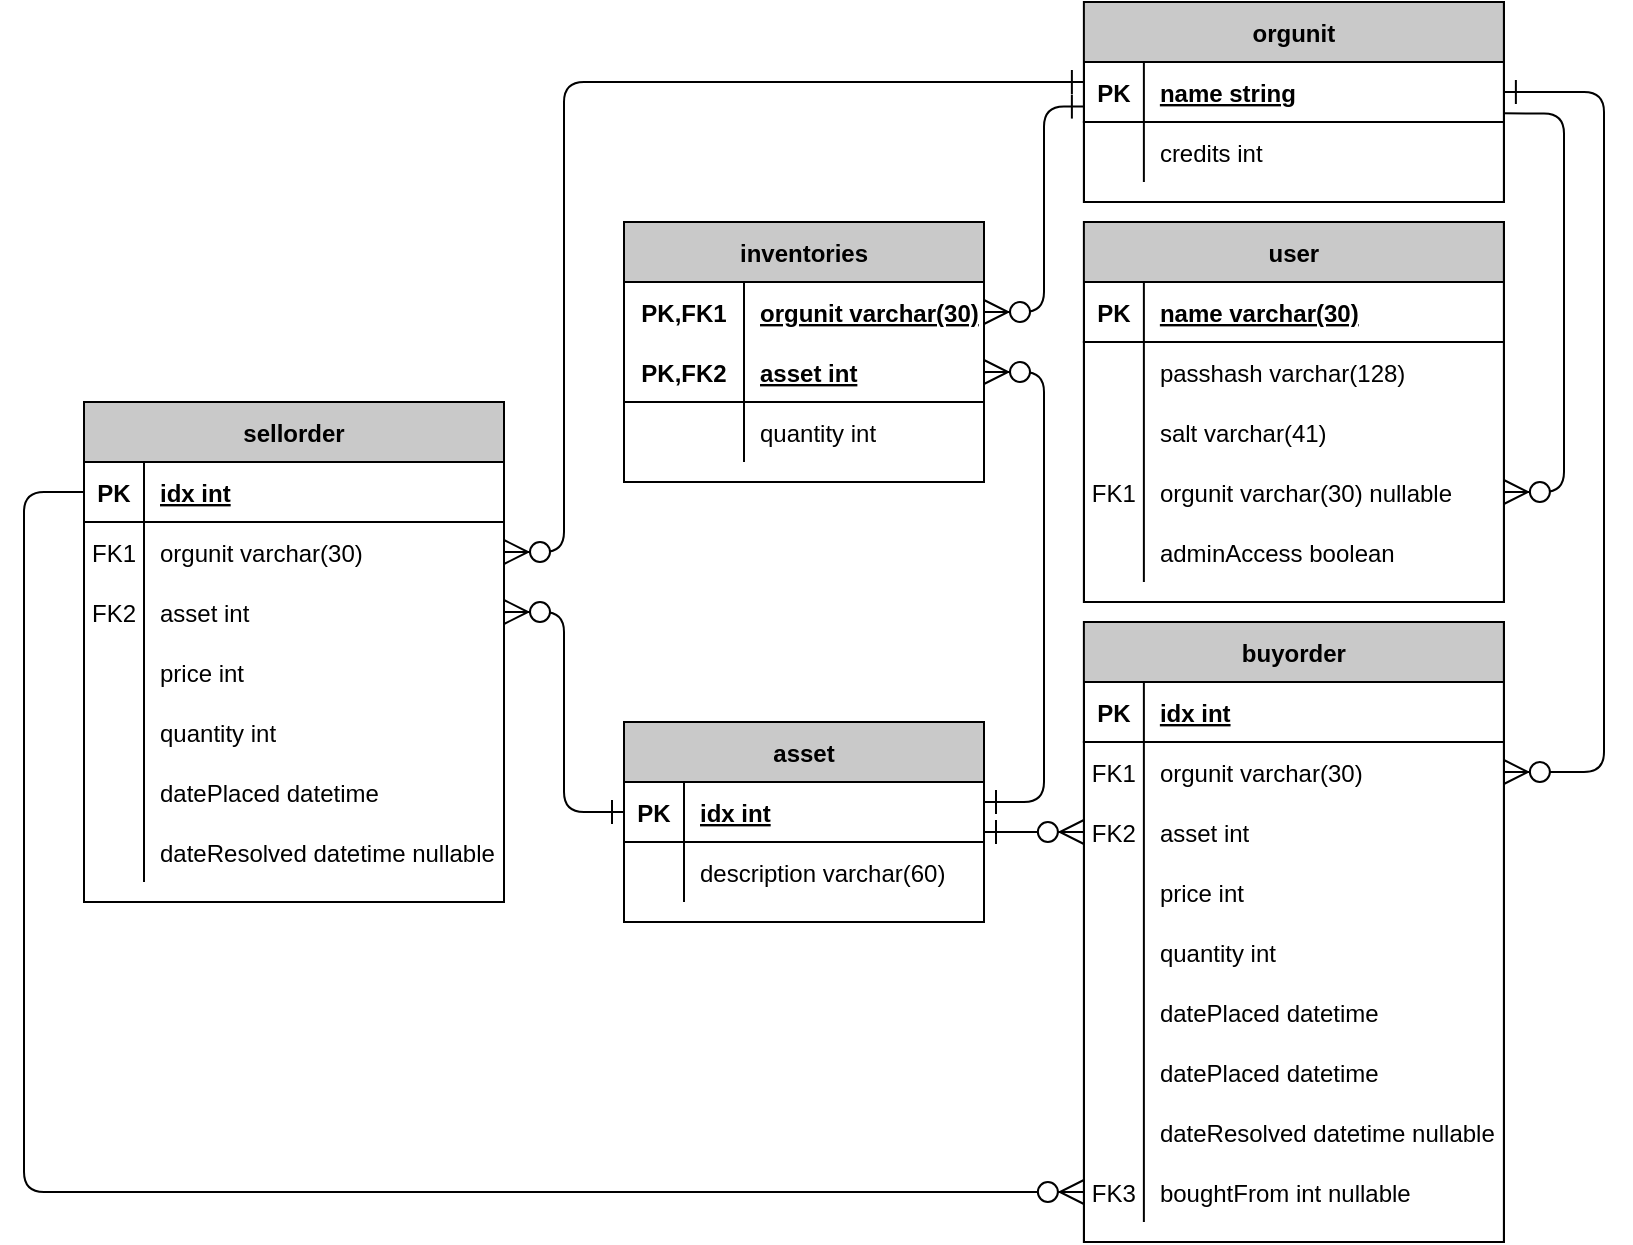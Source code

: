 <mxfile version="14.7.6" type="github">
  <diagram id="R2lEEEUBdFMjLlhIrx00" name="Page-1">
    <mxGraphModel dx="1756" dy="910" grid="1" gridSize="10" guides="0" tooltips="1" connect="1" arrows="1" fold="1" page="1" pageScale="1" pageWidth="850" pageHeight="1100" math="0" shadow="0" extFonts="Permanent Marker^https://fonts.googleapis.com/css?family=Permanent+Marker">
      <root>
        <mxCell id="0" />
        <mxCell id="1" parent="0" />
        <mxCell id="arFc_nf-JCFzIn4Djsm9-13" value="" style="rounded=0;whiteSpace=wrap;html=1;shadow=0;fillColor=#ffffff;gradientColor=none;" vertex="1" parent="1">
          <mxGeometry x="330" y="480" width="180" height="100" as="geometry" />
        </mxCell>
        <mxCell id="arFc_nf-JCFzIn4Djsm9-12" value="" style="rounded=0;whiteSpace=wrap;html=1;shadow=0;fillColor=#ffffff;gradientColor=none;" vertex="1" parent="1">
          <mxGeometry x="330" y="230" width="180" height="130" as="geometry" />
        </mxCell>
        <mxCell id="arFc_nf-JCFzIn4Djsm9-11" value="" style="rounded=0;whiteSpace=wrap;html=1;shadow=0;fillColor=#ffffff;gradientColor=none;" vertex="1" parent="1">
          <mxGeometry x="60" y="320" width="210" height="250" as="geometry" />
        </mxCell>
        <mxCell id="arFc_nf-JCFzIn4Djsm9-10" value="" style="rounded=0;whiteSpace=wrap;html=1;shadow=0;fillColor=#ffffff;gradientColor=none;" vertex="1" parent="1">
          <mxGeometry x="560" y="120" width="210" height="100" as="geometry" />
        </mxCell>
        <mxCell id="arFc_nf-JCFzIn4Djsm9-9" value="" style="rounded=0;whiteSpace=wrap;html=1;shadow=0;fillColor=#ffffff;gradientColor=none;" vertex="1" parent="1">
          <mxGeometry x="560" y="430" width="210" height="310" as="geometry" />
        </mxCell>
        <mxCell id="arFc_nf-JCFzIn4Djsm9-8" value="" style="rounded=0;whiteSpace=wrap;html=1;shadow=0;fillColor=#ffffff;gradientColor=none;" vertex="1" parent="1">
          <mxGeometry x="560" y="230" width="210" height="190" as="geometry" />
        </mxCell>
        <mxCell id="C-vyLk0tnHw3VtMMgP7b-2" value="orgunit" style="shape=table;startSize=30;container=1;collapsible=1;childLayout=tableLayout;fixedRows=1;rowLines=0;fontStyle=1;align=center;resizeLast=1;fillColor=#C9C9C9;" parent="1" vertex="1">
          <mxGeometry x="559.94" y="120" width="210" height="100" as="geometry" />
        </mxCell>
        <mxCell id="C-vyLk0tnHw3VtMMgP7b-3" value="" style="shape=partialRectangle;collapsible=0;dropTarget=0;pointerEvents=0;fillColor=none;points=[[0,0.5],[1,0.5]];portConstraint=eastwest;top=0;left=0;right=0;bottom=1;" parent="C-vyLk0tnHw3VtMMgP7b-2" vertex="1">
          <mxGeometry y="30" width="210" height="30" as="geometry" />
        </mxCell>
        <mxCell id="C-vyLk0tnHw3VtMMgP7b-4" value="PK" style="shape=partialRectangle;overflow=hidden;connectable=0;fillColor=none;top=0;left=0;bottom=0;right=0;fontStyle=1;" parent="C-vyLk0tnHw3VtMMgP7b-3" vertex="1">
          <mxGeometry width="30" height="30" as="geometry" />
        </mxCell>
        <mxCell id="C-vyLk0tnHw3VtMMgP7b-5" value="name string" style="shape=partialRectangle;overflow=hidden;connectable=0;fillColor=none;top=0;left=0;bottom=0;right=0;align=left;spacingLeft=6;fontStyle=5;" parent="C-vyLk0tnHw3VtMMgP7b-3" vertex="1">
          <mxGeometry x="30" width="180" height="30" as="geometry" />
        </mxCell>
        <mxCell id="C-vyLk0tnHw3VtMMgP7b-6" value="" style="shape=partialRectangle;collapsible=0;dropTarget=0;pointerEvents=0;fillColor=none;points=[[0,0.5],[1,0.5]];portConstraint=eastwest;top=0;left=0;right=0;bottom=0;" parent="C-vyLk0tnHw3VtMMgP7b-2" vertex="1">
          <mxGeometry y="60" width="210" height="30" as="geometry" />
        </mxCell>
        <mxCell id="C-vyLk0tnHw3VtMMgP7b-7" value="" style="shape=partialRectangle;overflow=hidden;connectable=0;fillColor=none;top=0;left=0;bottom=0;right=0;" parent="C-vyLk0tnHw3VtMMgP7b-6" vertex="1">
          <mxGeometry width="30" height="30" as="geometry" />
        </mxCell>
        <mxCell id="C-vyLk0tnHw3VtMMgP7b-8" value="credits int" style="shape=partialRectangle;overflow=hidden;connectable=0;fillColor=none;top=0;left=0;bottom=0;right=0;align=left;spacingLeft=6;" parent="C-vyLk0tnHw3VtMMgP7b-6" vertex="1">
          <mxGeometry x="30" width="180" height="30" as="geometry" />
        </mxCell>
        <mxCell id="C-vyLk0tnHw3VtMMgP7b-23" value="user" style="shape=table;startSize=30;container=1;collapsible=1;childLayout=tableLayout;fixedRows=1;rowLines=0;fontStyle=1;align=center;resizeLast=1;fillColor=#C9C9C9;shadow=0;" parent="1" vertex="1">
          <mxGeometry x="559.94" y="230" width="210" height="190" as="geometry">
            <mxRectangle x="559.94" y="235" width="60" height="30" as="alternateBounds" />
          </mxGeometry>
        </mxCell>
        <mxCell id="C-vyLk0tnHw3VtMMgP7b-24" value="" style="shape=partialRectangle;collapsible=0;dropTarget=0;pointerEvents=0;fillColor=none;points=[[0,0.5],[1,0.5]];portConstraint=eastwest;top=0;left=0;right=0;bottom=1;" parent="C-vyLk0tnHw3VtMMgP7b-23" vertex="1">
          <mxGeometry y="30" width="210" height="30" as="geometry" />
        </mxCell>
        <mxCell id="C-vyLk0tnHw3VtMMgP7b-25" value="PK" style="shape=partialRectangle;overflow=hidden;connectable=0;fillColor=none;top=0;left=0;bottom=0;right=0;fontStyle=1;" parent="C-vyLk0tnHw3VtMMgP7b-24" vertex="1">
          <mxGeometry width="30" height="30" as="geometry" />
        </mxCell>
        <mxCell id="C-vyLk0tnHw3VtMMgP7b-26" value="name varchar(30)" style="shape=partialRectangle;overflow=hidden;connectable=0;fillColor=none;top=0;left=0;bottom=0;right=0;align=left;spacingLeft=6;fontStyle=5;" parent="C-vyLk0tnHw3VtMMgP7b-24" vertex="1">
          <mxGeometry x="30" width="180" height="30" as="geometry" />
        </mxCell>
        <mxCell id="7wBaKA0t1imz_KIfF7MN-1" style="shape=partialRectangle;collapsible=0;dropTarget=0;pointerEvents=0;fillColor=none;points=[[0,0.5],[1,0.5]];portConstraint=eastwest;top=0;left=0;right=0;bottom=0;" parent="C-vyLk0tnHw3VtMMgP7b-23" vertex="1">
          <mxGeometry y="60" width="210" height="30" as="geometry" />
        </mxCell>
        <mxCell id="7wBaKA0t1imz_KIfF7MN-2" value="&#xa;&#xa;&lt;span style=&quot;color: rgb(0, 0, 0); font-family: helvetica; font-size: 12px; font-style: normal; font-weight: 400; letter-spacing: normal; text-align: left; text-indent: 0px; text-transform: none; word-spacing: 0px; background-color: rgb(248, 249, 250); display: inline; float: none;&quot;&gt;password_hash string NOT NULL&lt;/span&gt;&#xa;&#xa;" style="shape=partialRectangle;overflow=hidden;connectable=0;fillColor=none;top=0;left=0;bottom=0;right=0;" parent="7wBaKA0t1imz_KIfF7MN-1" vertex="1">
          <mxGeometry width="30" height="30" as="geometry" />
        </mxCell>
        <mxCell id="7wBaKA0t1imz_KIfF7MN-3" value="passhash varchar(128)" style="shape=partialRectangle;overflow=hidden;connectable=0;fillColor=none;top=0;left=0;bottom=0;right=0;align=left;spacingLeft=6;" parent="7wBaKA0t1imz_KIfF7MN-1" vertex="1">
          <mxGeometry x="30" width="180" height="30" as="geometry" />
        </mxCell>
        <mxCell id="DT6oVgaLZO0UKtUazpAL-1" style="shape=partialRectangle;collapsible=0;dropTarget=0;pointerEvents=0;fillColor=none;points=[[0,0.5],[1,0.5]];portConstraint=eastwest;top=0;left=0;right=0;bottom=0;" parent="C-vyLk0tnHw3VtMMgP7b-23" vertex="1">
          <mxGeometry y="90" width="210" height="30" as="geometry" />
        </mxCell>
        <mxCell id="DT6oVgaLZO0UKtUazpAL-2" style="shape=partialRectangle;overflow=hidden;connectable=0;fillColor=none;top=0;left=0;bottom=0;right=0;" parent="DT6oVgaLZO0UKtUazpAL-1" vertex="1">
          <mxGeometry width="30" height="30" as="geometry" />
        </mxCell>
        <mxCell id="DT6oVgaLZO0UKtUazpAL-3" value="salt varchar(41)" style="shape=partialRectangle;overflow=hidden;connectable=0;fillColor=none;top=0;left=0;bottom=0;right=0;align=left;spacingLeft=6;" parent="DT6oVgaLZO0UKtUazpAL-1" vertex="1">
          <mxGeometry x="30" width="180" height="30" as="geometry" />
        </mxCell>
        <mxCell id="C-vyLk0tnHw3VtMMgP7b-27" value="" style="shape=partialRectangle;collapsible=0;dropTarget=0;pointerEvents=0;fillColor=none;points=[[0,0.5],[1,0.5]];portConstraint=eastwest;top=0;left=0;right=0;bottom=0;" parent="C-vyLk0tnHw3VtMMgP7b-23" vertex="1">
          <mxGeometry y="120" width="210" height="30" as="geometry" />
        </mxCell>
        <mxCell id="C-vyLk0tnHw3VtMMgP7b-28" value="FK1" style="shape=partialRectangle;overflow=hidden;connectable=0;fillColor=none;top=0;left=0;bottom=0;right=0;" parent="C-vyLk0tnHw3VtMMgP7b-27" vertex="1">
          <mxGeometry width="30" height="30" as="geometry" />
        </mxCell>
        <mxCell id="C-vyLk0tnHw3VtMMgP7b-29" value="orgunit varchar(30) nullable" style="shape=partialRectangle;overflow=hidden;connectable=0;fillColor=none;top=0;left=0;bottom=0;right=0;align=left;spacingLeft=6;" parent="C-vyLk0tnHw3VtMMgP7b-27" vertex="1">
          <mxGeometry x="30" width="180" height="30" as="geometry" />
        </mxCell>
        <mxCell id="7wBaKA0t1imz_KIfF7MN-4" style="shape=partialRectangle;collapsible=0;dropTarget=0;pointerEvents=0;fillColor=none;points=[[0,0.5],[1,0.5]];portConstraint=eastwest;top=0;left=0;right=0;bottom=0;" parent="C-vyLk0tnHw3VtMMgP7b-23" vertex="1">
          <mxGeometry y="150" width="210" height="30" as="geometry" />
        </mxCell>
        <mxCell id="7wBaKA0t1imz_KIfF7MN-5" style="shape=partialRectangle;overflow=hidden;connectable=0;fillColor=none;top=0;left=0;bottom=0;right=0;" parent="7wBaKA0t1imz_KIfF7MN-4" vertex="1">
          <mxGeometry width="30" height="30" as="geometry" />
        </mxCell>
        <mxCell id="7wBaKA0t1imz_KIfF7MN-6" value="adminAccess boolean" style="shape=partialRectangle;overflow=hidden;connectable=0;fillColor=none;top=0;left=0;bottom=0;right=0;align=left;spacingLeft=6;" parent="7wBaKA0t1imz_KIfF7MN-4" vertex="1">
          <mxGeometry x="30" width="180" height="30" as="geometry" />
        </mxCell>
        <mxCell id="7wBaKA0t1imz_KIfF7MN-7" value="" style="edgeStyle=elbowEdgeStyle;fontSize=12;html=1;endArrow=ERzeroToMany;endFill=1;startArrow=ERone;startFill=0;rounded=1;bendable=1;exitX=0;exitY=0.743;exitDx=0;exitDy=0;exitPerimeter=0;endSize=10;startSize=10;" parent="1" source="C-vyLk0tnHw3VtMMgP7b-3" target="7wBaKA0t1imz_KIfF7MN-35" edge="1">
          <mxGeometry width="100" height="100" relative="1" as="geometry">
            <mxPoint x="379.94" y="320" as="sourcePoint" />
            <mxPoint x="489.94" y="135" as="targetPoint" />
            <Array as="points">
              <mxPoint x="540" y="200" />
              <mxPoint x="530" y="200" />
              <mxPoint x="540" y="145" />
              <mxPoint x="540" y="210" />
              <mxPoint x="539.94" y="230" />
              <mxPoint x="549.94" y="150" />
              <mxPoint x="529.94" y="145" />
              <mxPoint x="549.94" y="145" />
              <mxPoint x="539.94" y="150" />
              <mxPoint x="529.94" y="140" />
            </Array>
          </mxGeometry>
        </mxCell>
        <mxCell id="7wBaKA0t1imz_KIfF7MN-34" value="inventories" style="shape=table;startSize=30;container=1;collapsible=1;childLayout=tableLayout;fixedRows=1;rowLines=0;fontStyle=1;align=center;resizeLast=1;fillColor=#C9C9C9;" parent="1" vertex="1">
          <mxGeometry x="330" y="230" width="180" height="130" as="geometry" />
        </mxCell>
        <mxCell id="7wBaKA0t1imz_KIfF7MN-35" value="" style="shape=partialRectangle;collapsible=0;dropTarget=0;pointerEvents=0;fillColor=none;top=0;left=0;bottom=0;right=0;points=[[0,0.5],[1,0.5]];portConstraint=eastwest;" parent="7wBaKA0t1imz_KIfF7MN-34" vertex="1">
          <mxGeometry y="30" width="180" height="30" as="geometry" />
        </mxCell>
        <mxCell id="7wBaKA0t1imz_KIfF7MN-36" value="PK,FK1" style="shape=partialRectangle;connectable=0;fillColor=none;top=0;left=0;bottom=0;right=0;fontStyle=1;overflow=hidden;" parent="7wBaKA0t1imz_KIfF7MN-35" vertex="1">
          <mxGeometry width="60" height="30" as="geometry" />
        </mxCell>
        <mxCell id="7wBaKA0t1imz_KIfF7MN-37" value="orgunit varchar(30)" style="shape=partialRectangle;connectable=0;fillColor=none;top=0;left=0;bottom=0;right=0;align=left;spacingLeft=6;fontStyle=5;overflow=hidden;" parent="7wBaKA0t1imz_KIfF7MN-35" vertex="1">
          <mxGeometry x="60" width="120" height="30" as="geometry" />
        </mxCell>
        <mxCell id="7wBaKA0t1imz_KIfF7MN-38" value="" style="shape=partialRectangle;collapsible=0;dropTarget=0;pointerEvents=0;fillColor=none;top=0;left=0;bottom=1;right=0;points=[[0,0.5],[1,0.5]];portConstraint=eastwest;" parent="7wBaKA0t1imz_KIfF7MN-34" vertex="1">
          <mxGeometry y="60" width="180" height="30" as="geometry" />
        </mxCell>
        <mxCell id="7wBaKA0t1imz_KIfF7MN-39" value="PK,FK2" style="shape=partialRectangle;connectable=0;fillColor=none;top=0;left=0;bottom=0;right=0;fontStyle=1;overflow=hidden;" parent="7wBaKA0t1imz_KIfF7MN-38" vertex="1">
          <mxGeometry width="60" height="30" as="geometry" />
        </mxCell>
        <mxCell id="7wBaKA0t1imz_KIfF7MN-40" value="asset int" style="shape=partialRectangle;connectable=0;fillColor=none;top=0;left=0;bottom=0;right=0;align=left;spacingLeft=6;fontStyle=5;overflow=hidden;" parent="7wBaKA0t1imz_KIfF7MN-38" vertex="1">
          <mxGeometry x="60" width="120" height="30" as="geometry" />
        </mxCell>
        <mxCell id="7wBaKA0t1imz_KIfF7MN-41" value="" style="shape=partialRectangle;collapsible=0;dropTarget=0;pointerEvents=0;fillColor=none;top=0;left=0;bottom=0;right=0;points=[[0,0.5],[1,0.5]];portConstraint=eastwest;" parent="7wBaKA0t1imz_KIfF7MN-34" vertex="1">
          <mxGeometry y="90" width="180" height="30" as="geometry" />
        </mxCell>
        <mxCell id="7wBaKA0t1imz_KIfF7MN-42" value="" style="shape=partialRectangle;connectable=0;fillColor=none;top=0;left=0;bottom=0;right=0;editable=1;overflow=hidden;" parent="7wBaKA0t1imz_KIfF7MN-41" vertex="1">
          <mxGeometry width="60" height="30" as="geometry" />
        </mxCell>
        <mxCell id="7wBaKA0t1imz_KIfF7MN-43" value="quantity int" style="shape=partialRectangle;connectable=0;fillColor=none;top=0;left=0;bottom=0;right=0;align=left;spacingLeft=6;overflow=hidden;" parent="7wBaKA0t1imz_KIfF7MN-41" vertex="1">
          <mxGeometry x="60" width="120" height="30" as="geometry" />
        </mxCell>
        <mxCell id="7wBaKA0t1imz_KIfF7MN-47" value="" style="fontSize=12;html=1;endArrow=ERzeroToMany;startArrow=ERone;startFill=0;edgeStyle=orthogonalEdgeStyle;endSize=10;startSize=10;" parent="1" source="ApfHCndNbg4BAis-mP1H-9" target="7wBaKA0t1imz_KIfF7MN-38" edge="1">
          <mxGeometry width="100" height="100" relative="1" as="geometry">
            <mxPoint x="469.94" y="420" as="sourcePoint" />
            <mxPoint x="539.94" y="340" as="targetPoint" />
            <Array as="points">
              <mxPoint x="540" y="520" />
              <mxPoint x="540" y="305" />
            </Array>
          </mxGeometry>
        </mxCell>
        <mxCell id="7wBaKA0t1imz_KIfF7MN-48" value="" style="edgeStyle=orthogonalEdgeStyle;fontSize=12;html=1;endArrow=ERzeroToMany;startArrow=none;startFill=0;entryX=1;entryY=0.5;entryDx=0;entryDy=0;exitX=0.998;exitY=0.856;exitDx=0;exitDy=0;exitPerimeter=0;endSize=10;startSize=10;" parent="1" source="C-vyLk0tnHw3VtMMgP7b-3" target="C-vyLk0tnHw3VtMMgP7b-27" edge="1">
          <mxGeometry width="100" height="100" relative="1" as="geometry">
            <mxPoint x="639.94" y="180" as="sourcePoint" />
            <mxPoint x="789.94" y="280" as="targetPoint" />
            <Array as="points">
              <mxPoint x="800" y="176" />
              <mxPoint x="800" y="365" />
            </Array>
          </mxGeometry>
        </mxCell>
        <mxCell id="7wBaKA0t1imz_KIfF7MN-62" value="sellorder" style="shape=table;startSize=30;container=1;collapsible=1;childLayout=tableLayout;fixedRows=1;rowLines=0;fontStyle=1;align=center;resizeLast=1;fillColor=#C9C9C9;" parent="1" vertex="1">
          <mxGeometry x="60" y="320" width="210" height="250" as="geometry" />
        </mxCell>
        <mxCell id="7wBaKA0t1imz_KIfF7MN-63" value="" style="shape=partialRectangle;collapsible=0;dropTarget=0;pointerEvents=0;fillColor=none;top=0;left=0;bottom=1;right=0;points=[[0,0.5],[1,0.5]];portConstraint=eastwest;" parent="7wBaKA0t1imz_KIfF7MN-62" vertex="1">
          <mxGeometry y="30" width="210" height="30" as="geometry" />
        </mxCell>
        <mxCell id="7wBaKA0t1imz_KIfF7MN-64" value="PK" style="shape=partialRectangle;connectable=0;fillColor=none;top=0;left=0;bottom=0;right=0;fontStyle=1;overflow=hidden;" parent="7wBaKA0t1imz_KIfF7MN-63" vertex="1">
          <mxGeometry width="30" height="30" as="geometry" />
        </mxCell>
        <mxCell id="7wBaKA0t1imz_KIfF7MN-65" value="idx int" style="shape=partialRectangle;connectable=0;fillColor=none;top=0;left=0;bottom=0;right=0;align=left;spacingLeft=6;fontStyle=5;overflow=hidden;" parent="7wBaKA0t1imz_KIfF7MN-63" vertex="1">
          <mxGeometry x="30" width="180" height="30" as="geometry" />
        </mxCell>
        <mxCell id="7wBaKA0t1imz_KIfF7MN-66" value="" style="shape=partialRectangle;collapsible=0;dropTarget=0;pointerEvents=0;fillColor=none;top=0;left=0;bottom=0;right=0;points=[[0,0.5],[1,0.5]];portConstraint=eastwest;" parent="7wBaKA0t1imz_KIfF7MN-62" vertex="1">
          <mxGeometry y="60" width="210" height="30" as="geometry" />
        </mxCell>
        <mxCell id="7wBaKA0t1imz_KIfF7MN-67" value="FK1" style="shape=partialRectangle;connectable=0;fillColor=none;top=0;left=0;bottom=0;right=0;editable=1;overflow=hidden;" parent="7wBaKA0t1imz_KIfF7MN-66" vertex="1">
          <mxGeometry width="30" height="30" as="geometry" />
        </mxCell>
        <mxCell id="7wBaKA0t1imz_KIfF7MN-68" value="orgunit varchar(30)" style="shape=partialRectangle;connectable=0;fillColor=none;top=0;left=0;bottom=0;right=0;align=left;spacingLeft=6;overflow=hidden;" parent="7wBaKA0t1imz_KIfF7MN-66" vertex="1">
          <mxGeometry x="30" width="180" height="30" as="geometry" />
        </mxCell>
        <mxCell id="7wBaKA0t1imz_KIfF7MN-69" value="" style="shape=partialRectangle;collapsible=0;dropTarget=0;pointerEvents=0;fillColor=none;top=0;left=0;bottom=0;right=0;points=[[0,0.5],[1,0.5]];portConstraint=eastwest;" parent="7wBaKA0t1imz_KIfF7MN-62" vertex="1">
          <mxGeometry y="90" width="210" height="30" as="geometry" />
        </mxCell>
        <mxCell id="7wBaKA0t1imz_KIfF7MN-70" value="FK2" style="shape=partialRectangle;connectable=0;fillColor=none;top=0;left=0;bottom=0;right=0;editable=1;overflow=hidden;" parent="7wBaKA0t1imz_KIfF7MN-69" vertex="1">
          <mxGeometry width="30" height="30" as="geometry" />
        </mxCell>
        <mxCell id="7wBaKA0t1imz_KIfF7MN-71" value="asset int" style="shape=partialRectangle;connectable=0;fillColor=none;top=0;left=0;bottom=0;right=0;align=left;spacingLeft=6;overflow=hidden;" parent="7wBaKA0t1imz_KIfF7MN-69" vertex="1">
          <mxGeometry x="30" width="180" height="30" as="geometry" />
        </mxCell>
        <mxCell id="7wBaKA0t1imz_KIfF7MN-72" value="" style="shape=partialRectangle;collapsible=0;dropTarget=0;pointerEvents=0;fillColor=none;top=0;left=0;bottom=0;right=0;points=[[0,0.5],[1,0.5]];portConstraint=eastwest;" parent="7wBaKA0t1imz_KIfF7MN-62" vertex="1">
          <mxGeometry y="120" width="210" height="30" as="geometry" />
        </mxCell>
        <mxCell id="7wBaKA0t1imz_KIfF7MN-73" value="" style="shape=partialRectangle;connectable=0;fillColor=none;top=0;left=0;bottom=0;right=0;editable=1;overflow=hidden;" parent="7wBaKA0t1imz_KIfF7MN-72" vertex="1">
          <mxGeometry width="30" height="30" as="geometry" />
        </mxCell>
        <mxCell id="7wBaKA0t1imz_KIfF7MN-74" value="price int" style="shape=partialRectangle;connectable=0;fillColor=none;top=0;left=0;bottom=0;right=0;align=left;spacingLeft=6;overflow=hidden;" parent="7wBaKA0t1imz_KIfF7MN-72" vertex="1">
          <mxGeometry x="30" width="180" height="30" as="geometry" />
        </mxCell>
        <mxCell id="7wBaKA0t1imz_KIfF7MN-82" style="shape=partialRectangle;collapsible=0;dropTarget=0;pointerEvents=0;fillColor=none;top=0;left=0;bottom=0;right=0;points=[[0,0.5],[1,0.5]];portConstraint=eastwest;" parent="7wBaKA0t1imz_KIfF7MN-62" vertex="1">
          <mxGeometry y="150" width="210" height="30" as="geometry" />
        </mxCell>
        <mxCell id="7wBaKA0t1imz_KIfF7MN-83" style="shape=partialRectangle;connectable=0;fillColor=none;top=0;left=0;bottom=0;right=0;editable=1;overflow=hidden;" parent="7wBaKA0t1imz_KIfF7MN-82" vertex="1">
          <mxGeometry width="30" height="30" as="geometry" />
        </mxCell>
        <mxCell id="7wBaKA0t1imz_KIfF7MN-84" value="quantity int" style="shape=partialRectangle;connectable=0;fillColor=none;top=0;left=0;bottom=0;right=0;align=left;spacingLeft=6;overflow=hidden;" parent="7wBaKA0t1imz_KIfF7MN-82" vertex="1">
          <mxGeometry x="30" width="180" height="30" as="geometry" />
        </mxCell>
        <mxCell id="7wBaKA0t1imz_KIfF7MN-85" style="shape=partialRectangle;collapsible=0;dropTarget=0;pointerEvents=0;fillColor=none;top=0;left=0;bottom=0;right=0;points=[[0,0.5],[1,0.5]];portConstraint=eastwest;" parent="7wBaKA0t1imz_KIfF7MN-62" vertex="1">
          <mxGeometry y="180" width="210" height="30" as="geometry" />
        </mxCell>
        <mxCell id="7wBaKA0t1imz_KIfF7MN-86" style="shape=partialRectangle;connectable=0;fillColor=none;top=0;left=0;bottom=0;right=0;editable=1;overflow=hidden;" parent="7wBaKA0t1imz_KIfF7MN-85" vertex="1">
          <mxGeometry width="30" height="30" as="geometry" />
        </mxCell>
        <mxCell id="7wBaKA0t1imz_KIfF7MN-87" value="datePlaced datetime" style="shape=partialRectangle;connectable=0;fillColor=none;top=0;left=0;bottom=0;right=0;align=left;spacingLeft=6;overflow=hidden;" parent="7wBaKA0t1imz_KIfF7MN-85" vertex="1">
          <mxGeometry x="30" width="180" height="30" as="geometry" />
        </mxCell>
        <mxCell id="7wBaKA0t1imz_KIfF7MN-91" style="shape=partialRectangle;collapsible=0;dropTarget=0;pointerEvents=0;fillColor=none;top=0;left=0;bottom=0;right=0;points=[[0,0.5],[1,0.5]];portConstraint=eastwest;" parent="7wBaKA0t1imz_KIfF7MN-62" vertex="1">
          <mxGeometry y="210" width="210" height="30" as="geometry" />
        </mxCell>
        <mxCell id="7wBaKA0t1imz_KIfF7MN-92" style="shape=partialRectangle;connectable=0;fillColor=none;top=0;left=0;bottom=0;right=0;editable=1;overflow=hidden;" parent="7wBaKA0t1imz_KIfF7MN-91" vertex="1">
          <mxGeometry width="30" height="30" as="geometry" />
        </mxCell>
        <mxCell id="7wBaKA0t1imz_KIfF7MN-93" value="dateResolved datetime nullable" style="shape=partialRectangle;connectable=0;fillColor=none;top=0;left=0;bottom=0;right=0;align=left;spacingLeft=6;overflow=hidden;" parent="7wBaKA0t1imz_KIfF7MN-91" vertex="1">
          <mxGeometry x="30" width="180" height="30" as="geometry" />
        </mxCell>
        <mxCell id="7wBaKA0t1imz_KIfF7MN-75" value="" style="edgeStyle=orthogonalEdgeStyle;fontSize=12;html=1;endArrow=ERzeroToMany;endFill=1;startArrow=ERone;startFill=0;endSize=10;startSize=10;" parent="1" source="C-vyLk0tnHw3VtMMgP7b-3" target="7wBaKA0t1imz_KIfF7MN-66" edge="1">
          <mxGeometry width="100" height="100" relative="1" as="geometry">
            <mxPoint x="429.94" y="280" as="sourcePoint" />
            <mxPoint x="369.94" y="280" as="targetPoint" />
            <Array as="points">
              <mxPoint x="300" y="160" />
              <mxPoint x="300" y="395" />
            </Array>
          </mxGeometry>
        </mxCell>
        <mxCell id="7wBaKA0t1imz_KIfF7MN-77" value="" style="edgeStyle=orthogonalEdgeStyle;fontSize=12;html=1;endArrow=ERzeroToMany;startArrow=ERone;startFill=0;entryX=0;entryY=0.5;entryDx=0;entryDy=0;endSize=10;startSize=10;" parent="1" source="ApfHCndNbg4BAis-mP1H-9" target="7wBaKA0t1imz_KIfF7MN-102" edge="1">
          <mxGeometry width="100" height="100" relative="1" as="geometry">
            <mxPoint x="319.94" y="260" as="sourcePoint" />
            <mxPoint x="799.94" y="375" as="targetPoint" />
            <Array as="points">
              <mxPoint x="530" y="535" />
              <mxPoint x="530" y="535" />
            </Array>
          </mxGeometry>
        </mxCell>
        <mxCell id="7wBaKA0t1imz_KIfF7MN-78" value="" style="edgeStyle=orthogonalEdgeStyle;fontSize=12;html=1;endArrow=ERzeroToMany;endFill=1;startArrow=ERone;startFill=0;entryX=1;entryY=0.5;entryDx=0;entryDy=0;endSize=10;startSize=10;" parent="1" source="C-vyLk0tnHw3VtMMgP7b-3" target="7wBaKA0t1imz_KIfF7MN-99" edge="1">
          <mxGeometry width="100" height="100" relative="1" as="geometry">
            <mxPoint x="549.94" y="186" as="sourcePoint" />
            <mxPoint x="619.94" y="345" as="targetPoint" />
            <Array as="points">
              <mxPoint x="820" y="165" />
              <mxPoint x="820" y="505" />
            </Array>
          </mxGeometry>
        </mxCell>
        <mxCell id="7wBaKA0t1imz_KIfF7MN-95" value="buyorder" style="shape=table;startSize=30;container=1;collapsible=1;childLayout=tableLayout;fixedRows=1;rowLines=0;fontStyle=1;align=center;resizeLast=1;fillColor=#C9C9C9;" parent="1" vertex="1">
          <mxGeometry x="559.94" y="430" width="210" height="310" as="geometry" />
        </mxCell>
        <mxCell id="7wBaKA0t1imz_KIfF7MN-96" value="" style="shape=partialRectangle;collapsible=0;dropTarget=0;pointerEvents=0;fillColor=none;top=0;left=0;bottom=1;right=0;points=[[0,0.5],[1,0.5]];portConstraint=eastwest;" parent="7wBaKA0t1imz_KIfF7MN-95" vertex="1">
          <mxGeometry y="30" width="210" height="30" as="geometry" />
        </mxCell>
        <mxCell id="7wBaKA0t1imz_KIfF7MN-97" value="PK" style="shape=partialRectangle;connectable=0;fillColor=none;top=0;left=0;bottom=0;right=0;fontStyle=1;overflow=hidden;" parent="7wBaKA0t1imz_KIfF7MN-96" vertex="1">
          <mxGeometry width="30" height="30" as="geometry" />
        </mxCell>
        <mxCell id="7wBaKA0t1imz_KIfF7MN-98" value="idx int" style="shape=partialRectangle;connectable=0;fillColor=none;top=0;left=0;bottom=0;right=0;align=left;spacingLeft=6;fontStyle=5;overflow=hidden;" parent="7wBaKA0t1imz_KIfF7MN-96" vertex="1">
          <mxGeometry x="30" width="180" height="30" as="geometry" />
        </mxCell>
        <mxCell id="7wBaKA0t1imz_KIfF7MN-99" value="" style="shape=partialRectangle;collapsible=0;dropTarget=0;pointerEvents=0;fillColor=none;top=0;left=0;bottom=0;right=0;points=[[0,0.5],[1,0.5]];portConstraint=eastwest;" parent="7wBaKA0t1imz_KIfF7MN-95" vertex="1">
          <mxGeometry y="60" width="210" height="30" as="geometry" />
        </mxCell>
        <mxCell id="7wBaKA0t1imz_KIfF7MN-100" value="FK1" style="shape=partialRectangle;connectable=0;fillColor=none;top=0;left=0;bottom=0;right=0;editable=1;overflow=hidden;" parent="7wBaKA0t1imz_KIfF7MN-99" vertex="1">
          <mxGeometry width="30" height="30" as="geometry" />
        </mxCell>
        <mxCell id="7wBaKA0t1imz_KIfF7MN-101" value="orgunit varchar(30)" style="shape=partialRectangle;connectable=0;fillColor=none;top=0;left=0;bottom=0;right=0;align=left;spacingLeft=6;overflow=hidden;" parent="7wBaKA0t1imz_KIfF7MN-99" vertex="1">
          <mxGeometry x="30" width="180" height="30" as="geometry" />
        </mxCell>
        <mxCell id="7wBaKA0t1imz_KIfF7MN-102" value="" style="shape=partialRectangle;collapsible=0;dropTarget=0;pointerEvents=0;fillColor=none;top=0;left=0;bottom=0;right=0;points=[[0,0.5],[1,0.5]];portConstraint=eastwest;" parent="7wBaKA0t1imz_KIfF7MN-95" vertex="1">
          <mxGeometry y="90" width="210" height="30" as="geometry" />
        </mxCell>
        <mxCell id="7wBaKA0t1imz_KIfF7MN-103" value="FK2" style="shape=partialRectangle;connectable=0;fillColor=none;top=0;left=0;bottom=0;right=0;editable=1;overflow=hidden;" parent="7wBaKA0t1imz_KIfF7MN-102" vertex="1">
          <mxGeometry width="30" height="30" as="geometry" />
        </mxCell>
        <mxCell id="7wBaKA0t1imz_KIfF7MN-104" value="asset int " style="shape=partialRectangle;connectable=0;fillColor=none;top=0;left=0;bottom=0;right=0;align=left;spacingLeft=6;overflow=hidden;" parent="7wBaKA0t1imz_KIfF7MN-102" vertex="1">
          <mxGeometry x="30" width="180" height="30" as="geometry" />
        </mxCell>
        <mxCell id="7wBaKA0t1imz_KIfF7MN-105" value="" style="shape=partialRectangle;collapsible=0;dropTarget=0;pointerEvents=0;fillColor=none;top=0;left=0;bottom=0;right=0;points=[[0,0.5],[1,0.5]];portConstraint=eastwest;" parent="7wBaKA0t1imz_KIfF7MN-95" vertex="1">
          <mxGeometry y="120" width="210" height="30" as="geometry" />
        </mxCell>
        <mxCell id="7wBaKA0t1imz_KIfF7MN-106" value="" style="shape=partialRectangle;connectable=0;fillColor=none;top=0;left=0;bottom=0;right=0;editable=1;overflow=hidden;" parent="7wBaKA0t1imz_KIfF7MN-105" vertex="1">
          <mxGeometry width="30" height="30" as="geometry" />
        </mxCell>
        <mxCell id="7wBaKA0t1imz_KIfF7MN-107" value="price int" style="shape=partialRectangle;connectable=0;fillColor=none;top=0;left=0;bottom=0;right=0;align=left;spacingLeft=6;overflow=hidden;" parent="7wBaKA0t1imz_KIfF7MN-105" vertex="1">
          <mxGeometry x="30" width="180" height="30" as="geometry" />
        </mxCell>
        <mxCell id="7wBaKA0t1imz_KIfF7MN-108" style="shape=partialRectangle;collapsible=0;dropTarget=0;pointerEvents=0;fillColor=none;top=0;left=0;bottom=0;right=0;points=[[0,0.5],[1,0.5]];portConstraint=eastwest;" parent="7wBaKA0t1imz_KIfF7MN-95" vertex="1">
          <mxGeometry y="150" width="210" height="30" as="geometry" />
        </mxCell>
        <mxCell id="7wBaKA0t1imz_KIfF7MN-109" style="shape=partialRectangle;connectable=0;fillColor=none;top=0;left=0;bottom=0;right=0;editable=1;overflow=hidden;" parent="7wBaKA0t1imz_KIfF7MN-108" vertex="1">
          <mxGeometry width="30" height="30" as="geometry" />
        </mxCell>
        <mxCell id="7wBaKA0t1imz_KIfF7MN-110" value="quantity int" style="shape=partialRectangle;connectable=0;fillColor=none;top=0;left=0;bottom=0;right=0;align=left;spacingLeft=6;overflow=hidden;" parent="7wBaKA0t1imz_KIfF7MN-108" vertex="1">
          <mxGeometry x="30" width="180" height="30" as="geometry" />
        </mxCell>
        <mxCell id="7wBaKA0t1imz_KIfF7MN-111" style="shape=partialRectangle;collapsible=0;dropTarget=0;pointerEvents=0;fillColor=none;top=0;left=0;bottom=0;right=0;points=[[0,0.5],[1,0.5]];portConstraint=eastwest;" parent="7wBaKA0t1imz_KIfF7MN-95" vertex="1">
          <mxGeometry y="180" width="210" height="30" as="geometry" />
        </mxCell>
        <mxCell id="7wBaKA0t1imz_KIfF7MN-112" style="shape=partialRectangle;connectable=0;fillColor=none;top=0;left=0;bottom=0;right=0;editable=1;overflow=hidden;" parent="7wBaKA0t1imz_KIfF7MN-111" vertex="1">
          <mxGeometry width="30" height="30" as="geometry" />
        </mxCell>
        <mxCell id="7wBaKA0t1imz_KIfF7MN-113" value="datePlaced datetime" style="shape=partialRectangle;connectable=0;fillColor=none;top=0;left=0;bottom=0;right=0;align=left;spacingLeft=6;overflow=hidden;" parent="7wBaKA0t1imz_KIfF7MN-111" vertex="1">
          <mxGeometry x="30" width="180" height="30" as="geometry" />
        </mxCell>
        <mxCell id="arFc_nf-JCFzIn4Djsm9-5" style="shape=partialRectangle;collapsible=0;dropTarget=0;pointerEvents=0;fillColor=none;top=0;left=0;bottom=0;right=0;points=[[0,0.5],[1,0.5]];portConstraint=eastwest;" vertex="1" parent="7wBaKA0t1imz_KIfF7MN-95">
          <mxGeometry y="210" width="210" height="30" as="geometry" />
        </mxCell>
        <mxCell id="arFc_nf-JCFzIn4Djsm9-6" style="shape=partialRectangle;connectable=0;fillColor=none;top=0;left=0;bottom=0;right=0;editable=1;overflow=hidden;" vertex="1" parent="arFc_nf-JCFzIn4Djsm9-5">
          <mxGeometry width="30" height="30" as="geometry" />
        </mxCell>
        <mxCell id="arFc_nf-JCFzIn4Djsm9-7" value="datePlaced datetime" style="shape=partialRectangle;connectable=0;fillColor=none;top=0;left=0;bottom=0;right=0;align=left;spacingLeft=6;overflow=hidden;" vertex="1" parent="arFc_nf-JCFzIn4Djsm9-5">
          <mxGeometry x="30" width="180" height="30" as="geometry" />
        </mxCell>
        <mxCell id="7wBaKA0t1imz_KIfF7MN-114" style="shape=partialRectangle;collapsible=0;dropTarget=0;pointerEvents=0;fillColor=none;top=0;left=0;bottom=0;right=0;points=[[0,0.5],[1,0.5]];portConstraint=eastwest;" parent="7wBaKA0t1imz_KIfF7MN-95" vertex="1">
          <mxGeometry y="240" width="210" height="30" as="geometry" />
        </mxCell>
        <mxCell id="7wBaKA0t1imz_KIfF7MN-115" style="shape=partialRectangle;connectable=0;fillColor=none;top=0;left=0;bottom=0;right=0;editable=1;overflow=hidden;" parent="7wBaKA0t1imz_KIfF7MN-114" vertex="1">
          <mxGeometry width="30" height="30" as="geometry" />
        </mxCell>
        <mxCell id="7wBaKA0t1imz_KIfF7MN-116" value="dateResolved datetime nullable" style="shape=partialRectangle;connectable=0;fillColor=none;top=0;left=0;bottom=0;right=0;align=left;spacingLeft=6;overflow=hidden;" parent="7wBaKA0t1imz_KIfF7MN-114" vertex="1">
          <mxGeometry x="30" width="180" height="30" as="geometry" />
        </mxCell>
        <mxCell id="ApfHCndNbg4BAis-mP1H-21" style="shape=partialRectangle;collapsible=0;dropTarget=0;pointerEvents=0;fillColor=none;top=0;left=0;bottom=0;right=0;points=[[0,0.5],[1,0.5]];portConstraint=eastwest;" parent="7wBaKA0t1imz_KIfF7MN-95" vertex="1">
          <mxGeometry y="270" width="210" height="30" as="geometry" />
        </mxCell>
        <mxCell id="ApfHCndNbg4BAis-mP1H-22" value="FK3" style="shape=partialRectangle;connectable=0;fillColor=none;top=0;left=0;bottom=0;right=0;editable=1;overflow=hidden;" parent="ApfHCndNbg4BAis-mP1H-21" vertex="1">
          <mxGeometry width="30" height="30" as="geometry" />
        </mxCell>
        <mxCell id="ApfHCndNbg4BAis-mP1H-23" value="boughtFrom int nullable" style="shape=partialRectangle;connectable=0;fillColor=none;top=0;left=0;bottom=0;right=0;align=left;spacingLeft=6;overflow=hidden;" parent="ApfHCndNbg4BAis-mP1H-21" vertex="1">
          <mxGeometry x="30" width="180" height="30" as="geometry" />
        </mxCell>
        <mxCell id="ApfHCndNbg4BAis-mP1H-6" value="" style="edgeStyle=orthogonalEdgeStyle;fontSize=12;html=1;endArrow=ERzeroToMany;endFill=1;startArrow=ERone;startFill=0;endSize=10;startSize=10;" parent="1" source="ApfHCndNbg4BAis-mP1H-9" target="7wBaKA0t1imz_KIfF7MN-69" edge="1">
          <mxGeometry width="100" height="100" relative="1" as="geometry">
            <mxPoint x="339.94" y="405" as="sourcePoint" />
            <mxPoint x="39.94" y="420" as="targetPoint" />
            <Array as="points" />
          </mxGeometry>
        </mxCell>
        <mxCell id="ApfHCndNbg4BAis-mP1H-8" value="asset" style="shape=table;startSize=30;container=1;collapsible=1;childLayout=tableLayout;fixedRows=1;rowLines=0;fontStyle=1;align=center;resizeLast=1;fillColor=#C9C9C9;" parent="1" vertex="1">
          <mxGeometry x="330" y="480" width="180" height="100" as="geometry" />
        </mxCell>
        <mxCell id="ApfHCndNbg4BAis-mP1H-9" value="" style="shape=partialRectangle;collapsible=0;dropTarget=0;pointerEvents=0;fillColor=none;top=0;left=0;bottom=1;right=0;points=[[0,0.5],[1,0.5]];portConstraint=eastwest;" parent="ApfHCndNbg4BAis-mP1H-8" vertex="1">
          <mxGeometry y="30" width="180" height="30" as="geometry" />
        </mxCell>
        <mxCell id="ApfHCndNbg4BAis-mP1H-10" value="PK" style="shape=partialRectangle;connectable=0;fillColor=none;top=0;left=0;bottom=0;right=0;fontStyle=1;overflow=hidden;" parent="ApfHCndNbg4BAis-mP1H-9" vertex="1">
          <mxGeometry width="30" height="30" as="geometry" />
        </mxCell>
        <mxCell id="ApfHCndNbg4BAis-mP1H-11" value="idx int" style="shape=partialRectangle;connectable=0;fillColor=none;top=0;left=0;bottom=0;right=0;align=left;spacingLeft=6;fontStyle=5;overflow=hidden;" parent="ApfHCndNbg4BAis-mP1H-9" vertex="1">
          <mxGeometry x="30" width="150" height="30" as="geometry" />
        </mxCell>
        <mxCell id="ApfHCndNbg4BAis-mP1H-12" value="" style="shape=partialRectangle;collapsible=0;dropTarget=0;pointerEvents=0;fillColor=none;top=0;left=0;bottom=0;right=0;points=[[0,0.5],[1,0.5]];portConstraint=eastwest;" parent="ApfHCndNbg4BAis-mP1H-8" vertex="1">
          <mxGeometry y="60" width="180" height="30" as="geometry" />
        </mxCell>
        <mxCell id="ApfHCndNbg4BAis-mP1H-13" value="" style="shape=partialRectangle;connectable=0;fillColor=none;top=0;left=0;bottom=0;right=0;editable=1;overflow=hidden;" parent="ApfHCndNbg4BAis-mP1H-12" vertex="1">
          <mxGeometry width="30" height="30" as="geometry" />
        </mxCell>
        <mxCell id="ApfHCndNbg4BAis-mP1H-14" value="description varchar(60)" style="shape=partialRectangle;connectable=0;fillColor=none;top=0;left=0;bottom=0;right=0;align=left;spacingLeft=6;overflow=hidden;" parent="ApfHCndNbg4BAis-mP1H-12" vertex="1">
          <mxGeometry x="30" width="150" height="30" as="geometry" />
        </mxCell>
        <mxCell id="ApfHCndNbg4BAis-mP1H-24" value="" style="edgeStyle=orthogonalEdgeStyle;fontSize=12;html=1;endArrow=ERzeroToMany;endFill=1;startSize=10;strokeColor=#000000;entryX=0;entryY=0.5;entryDx=0;entryDy=0;endSize=10;" parent="1" source="7wBaKA0t1imz_KIfF7MN-63" target="ApfHCndNbg4BAis-mP1H-21" edge="1">
          <mxGeometry width="100" height="100" relative="1" as="geometry">
            <mxPoint x="139.94" y="590" as="sourcePoint" />
            <mxPoint x="239.94" y="490" as="targetPoint" />
            <Array as="points">
              <mxPoint x="30" y="365" />
              <mxPoint x="30" y="715" />
            </Array>
          </mxGeometry>
        </mxCell>
      </root>
    </mxGraphModel>
  </diagram>
</mxfile>
